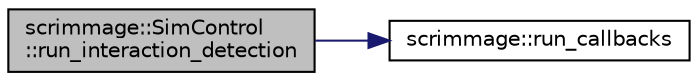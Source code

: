 digraph "scrimmage::SimControl::run_interaction_detection"
{
 // LATEX_PDF_SIZE
  edge [fontname="Helvetica",fontsize="10",labelfontname="Helvetica",labelfontsize="10"];
  node [fontname="Helvetica",fontsize="10",shape=record];
  rankdir="LR";
  Node1 [label="scrimmage::SimControl\l::run_interaction_detection",height=0.2,width=0.4,color="black", fillcolor="grey75", style="filled", fontcolor="black",tooltip=" "];
  Node1 -> Node2 [color="midnightblue",fontsize="10",style="solid",fontname="Helvetica"];
  Node2 [label="scrimmage::run_callbacks",height=0.2,width=0.4,color="black", fillcolor="white", style="filled",URL="$namespacescrimmage.html#ab358b3718f38b28542d2020a92a52ac4",tooltip=" "];
}
